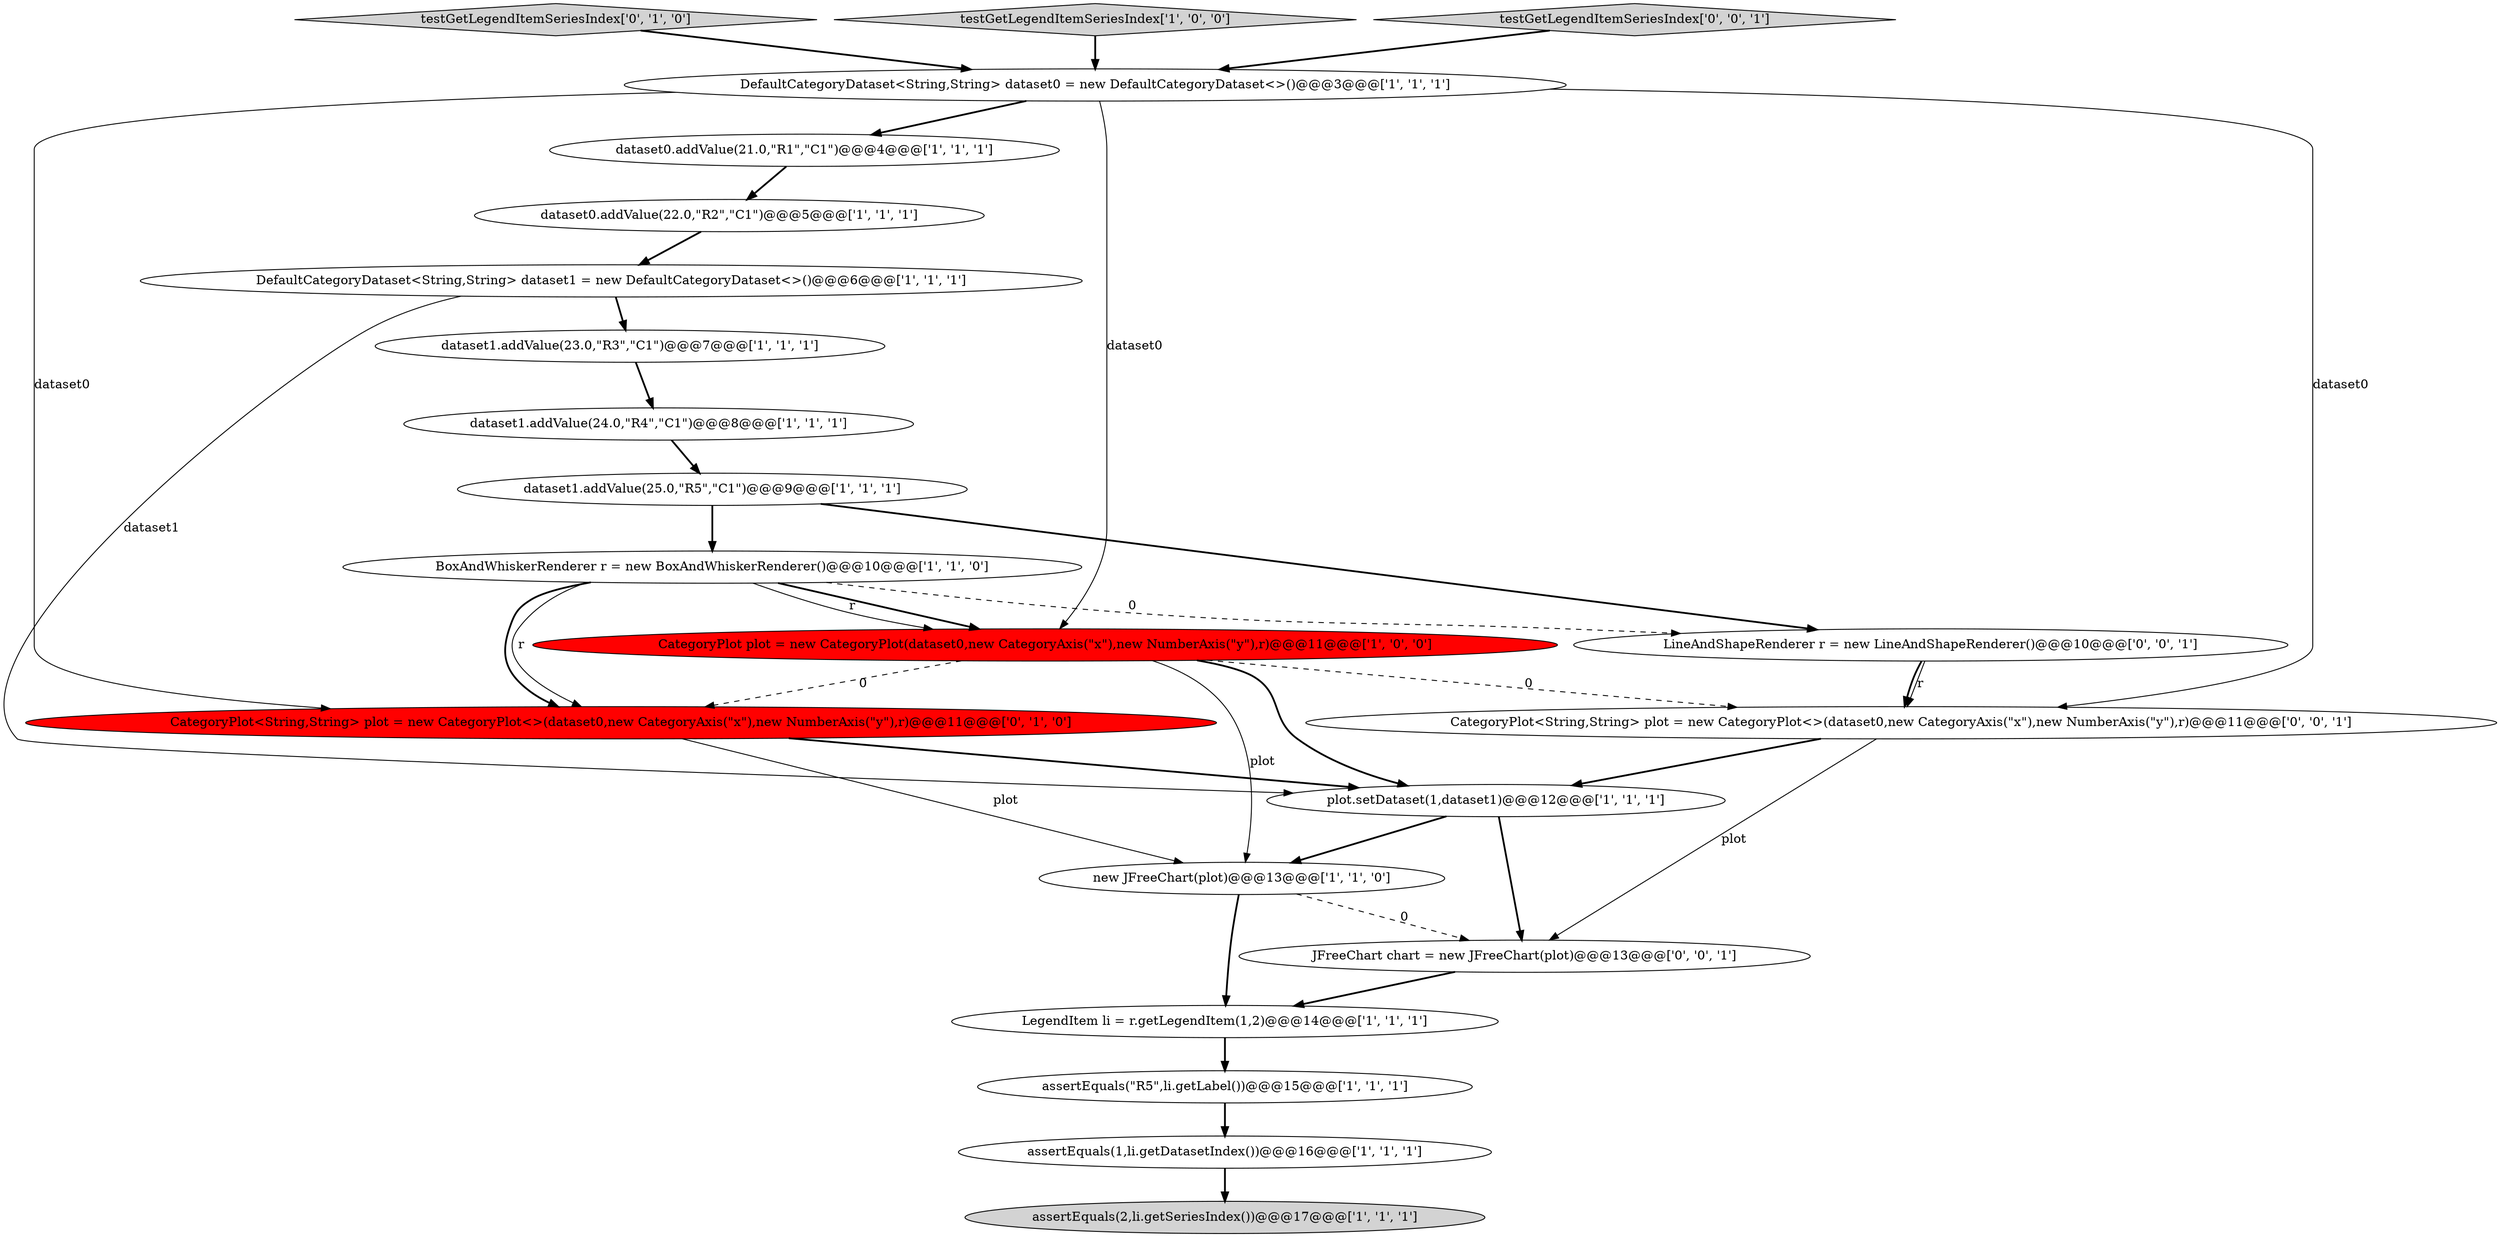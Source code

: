digraph {
8 [style = filled, label = "assertEquals(1,li.getDatasetIndex())@@@16@@@['1', '1', '1']", fillcolor = white, shape = ellipse image = "AAA0AAABBB1BBB"];
6 [style = filled, label = "LegendItem li = r.getLegendItem(1,2)@@@14@@@['1', '1', '1']", fillcolor = white, shape = ellipse image = "AAA0AAABBB1BBB"];
14 [style = filled, label = "DefaultCategoryDataset<String,String> dataset1 = new DefaultCategoryDataset<>()@@@6@@@['1', '1', '1']", fillcolor = white, shape = ellipse image = "AAA0AAABBB1BBB"];
0 [style = filled, label = "dataset1.addValue(24.0,\"R4\",\"C1\")@@@8@@@['1', '1', '1']", fillcolor = white, shape = ellipse image = "AAA0AAABBB1BBB"];
13 [style = filled, label = "assertEquals(\"R5\",li.getLabel())@@@15@@@['1', '1', '1']", fillcolor = white, shape = ellipse image = "AAA0AAABBB1BBB"];
10 [style = filled, label = "plot.setDataset(1,dataset1)@@@12@@@['1', '1', '1']", fillcolor = white, shape = ellipse image = "AAA0AAABBB1BBB"];
21 [style = filled, label = "JFreeChart chart = new JFreeChart(plot)@@@13@@@['0', '0', '1']", fillcolor = white, shape = ellipse image = "AAA0AAABBB3BBB"];
12 [style = filled, label = "CategoryPlot plot = new CategoryPlot(dataset0,new CategoryAxis(\"x\"),new NumberAxis(\"y\"),r)@@@11@@@['1', '0', '0']", fillcolor = red, shape = ellipse image = "AAA1AAABBB1BBB"];
7 [style = filled, label = "DefaultCategoryDataset<String,String> dataset0 = new DefaultCategoryDataset<>()@@@3@@@['1', '1', '1']", fillcolor = white, shape = ellipse image = "AAA0AAABBB1BBB"];
9 [style = filled, label = "new JFreeChart(plot)@@@13@@@['1', '1', '0']", fillcolor = white, shape = ellipse image = "AAA0AAABBB1BBB"];
17 [style = filled, label = "testGetLegendItemSeriesIndex['0', '1', '0']", fillcolor = lightgray, shape = diamond image = "AAA0AAABBB2BBB"];
2 [style = filled, label = "testGetLegendItemSeriesIndex['1', '0', '0']", fillcolor = lightgray, shape = diamond image = "AAA0AAABBB1BBB"];
15 [style = filled, label = "dataset0.addValue(22.0,\"R2\",\"C1\")@@@5@@@['1', '1', '1']", fillcolor = white, shape = ellipse image = "AAA0AAABBB1BBB"];
11 [style = filled, label = "dataset1.addValue(23.0,\"R3\",\"C1\")@@@7@@@['1', '1', '1']", fillcolor = white, shape = ellipse image = "AAA0AAABBB1BBB"];
4 [style = filled, label = "BoxAndWhiskerRenderer r = new BoxAndWhiskerRenderer()@@@10@@@['1', '1', '0']", fillcolor = white, shape = ellipse image = "AAA0AAABBB1BBB"];
5 [style = filled, label = "dataset1.addValue(25.0,\"R5\",\"C1\")@@@9@@@['1', '1', '1']", fillcolor = white, shape = ellipse image = "AAA0AAABBB1BBB"];
20 [style = filled, label = "CategoryPlot<String,String> plot = new CategoryPlot<>(dataset0,new CategoryAxis(\"x\"),new NumberAxis(\"y\"),r)@@@11@@@['0', '0', '1']", fillcolor = white, shape = ellipse image = "AAA0AAABBB3BBB"];
3 [style = filled, label = "assertEquals(2,li.getSeriesIndex())@@@17@@@['1', '1', '1']", fillcolor = lightgray, shape = ellipse image = "AAA0AAABBB1BBB"];
1 [style = filled, label = "dataset0.addValue(21.0,\"R1\",\"C1\")@@@4@@@['1', '1', '1']", fillcolor = white, shape = ellipse image = "AAA0AAABBB1BBB"];
19 [style = filled, label = "testGetLegendItemSeriesIndex['0', '0', '1']", fillcolor = lightgray, shape = diamond image = "AAA0AAABBB3BBB"];
18 [style = filled, label = "LineAndShapeRenderer r = new LineAndShapeRenderer()@@@10@@@['0', '0', '1']", fillcolor = white, shape = ellipse image = "AAA0AAABBB3BBB"];
16 [style = filled, label = "CategoryPlot<String,String> plot = new CategoryPlot<>(dataset0,new CategoryAxis(\"x\"),new NumberAxis(\"y\"),r)@@@11@@@['0', '1', '0']", fillcolor = red, shape = ellipse image = "AAA1AAABBB2BBB"];
7->20 [style = solid, label="dataset0"];
4->18 [style = dashed, label="0"];
7->16 [style = solid, label="dataset0"];
7->1 [style = bold, label=""];
12->20 [style = dashed, label="0"];
15->14 [style = bold, label=""];
21->6 [style = bold, label=""];
12->16 [style = dashed, label="0"];
16->10 [style = bold, label=""];
7->12 [style = solid, label="dataset0"];
1->15 [style = bold, label=""];
8->3 [style = bold, label=""];
20->21 [style = solid, label="plot"];
18->20 [style = solid, label="r"];
5->18 [style = bold, label=""];
10->21 [style = bold, label=""];
12->9 [style = solid, label="plot"];
14->10 [style = solid, label="dataset1"];
4->16 [style = solid, label="r"];
9->6 [style = bold, label=""];
20->10 [style = bold, label=""];
17->7 [style = bold, label=""];
18->20 [style = bold, label=""];
11->0 [style = bold, label=""];
12->10 [style = bold, label=""];
9->21 [style = dashed, label="0"];
6->13 [style = bold, label=""];
5->4 [style = bold, label=""];
4->12 [style = bold, label=""];
4->12 [style = solid, label="r"];
10->9 [style = bold, label=""];
2->7 [style = bold, label=""];
13->8 [style = bold, label=""];
14->11 [style = bold, label=""];
19->7 [style = bold, label=""];
16->9 [style = solid, label="plot"];
4->16 [style = bold, label=""];
0->5 [style = bold, label=""];
}
